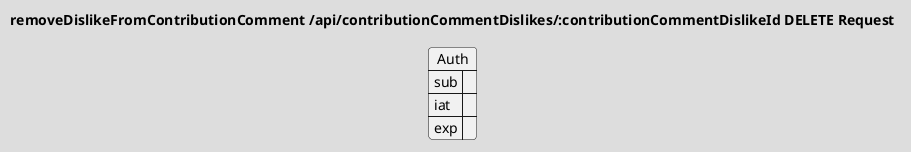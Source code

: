 @startuml removeDislikeFromContributionComment-Request
!theme toy
title "removeDislikeFromContributionComment /api/contributionCommentDislikes/:contributionCommentDislikeId DELETE Request"

json Auth {
    "sub": "",
    "iat": "",
    "exp": ""
}
@enduml
@startuml removeDislikeFromContributionComment-Response
!theme toy
title "removeDislikeFromContributionComment /api/contributionCommentDislikes/:contributionCommentDislikeId DELETE Response"
@enduml
